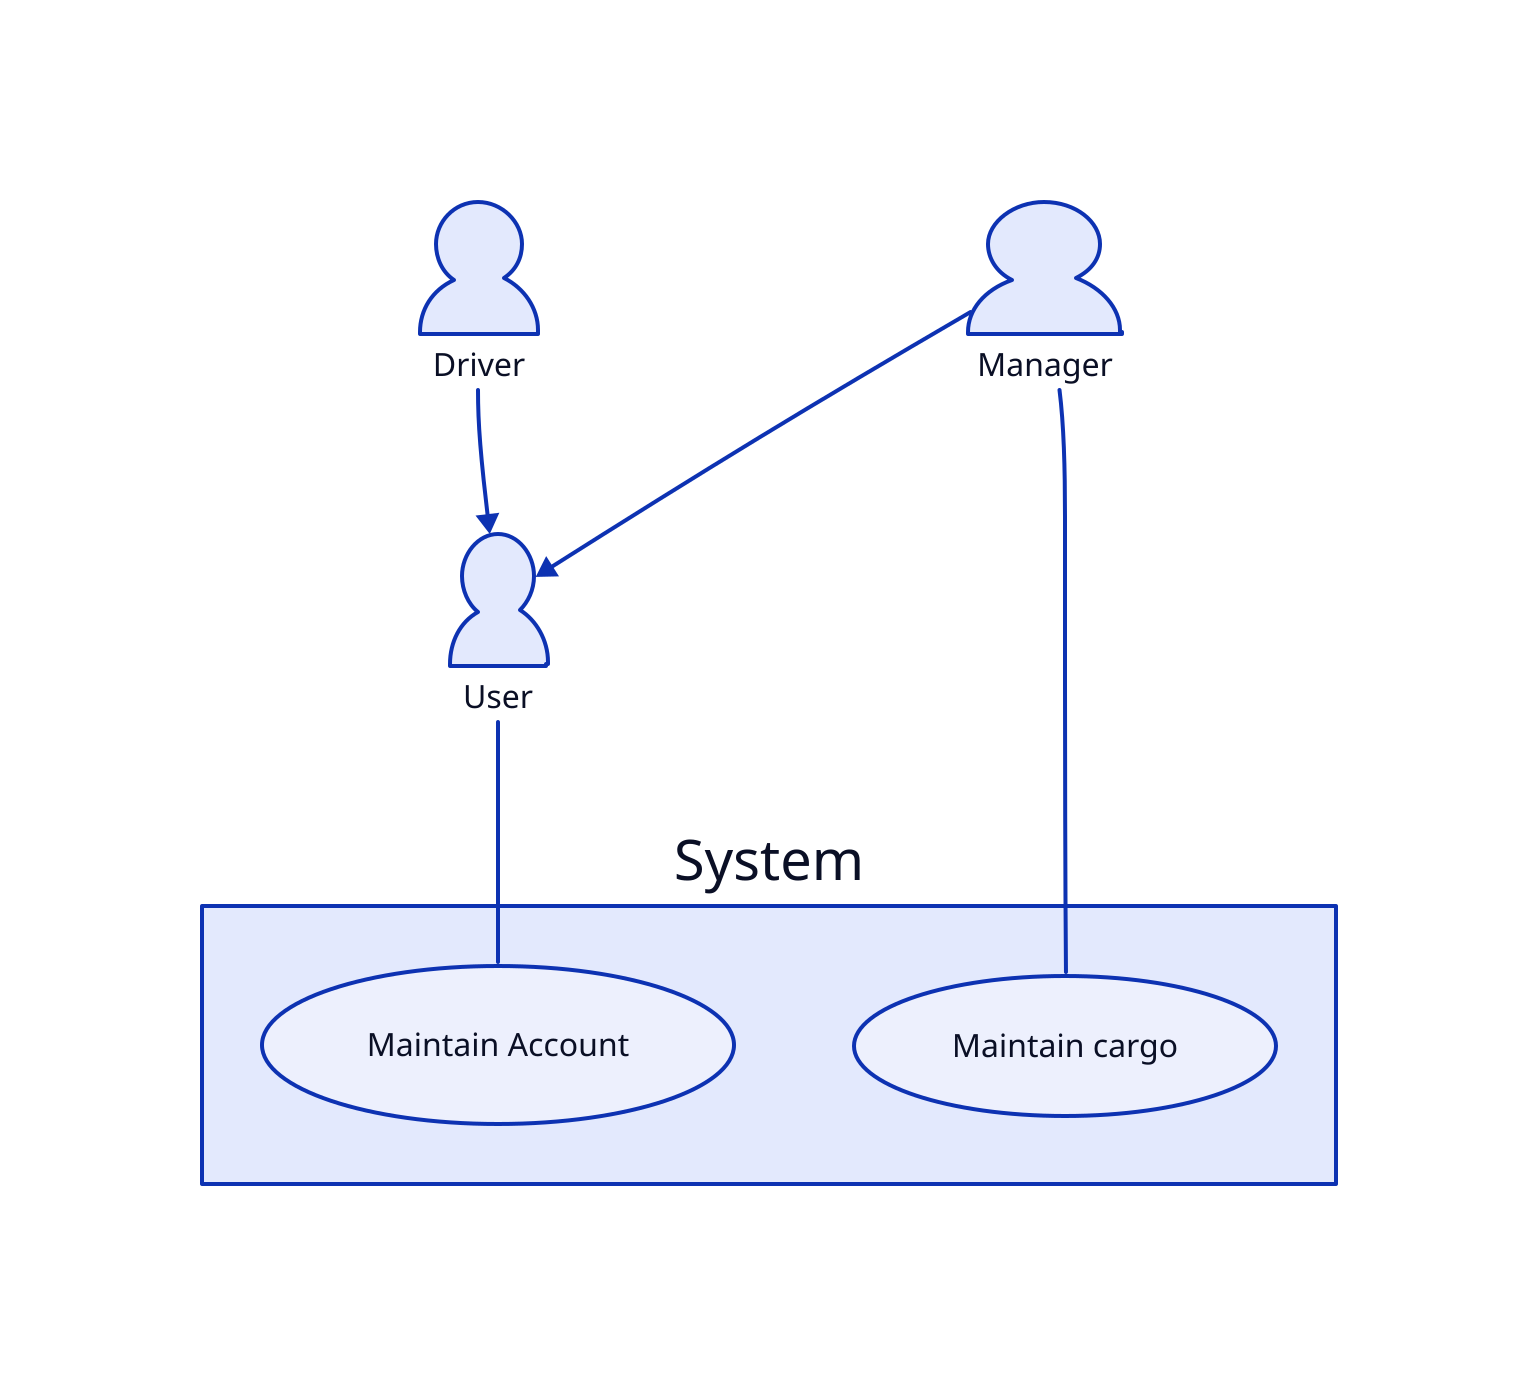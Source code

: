 sys: System{
    shape: rectangle
}

us: User {
    shape: person
}

td: Driver {
    shape: person    
}

mn: Manager {
    shape: person
}

sys.uc1: Maintain Account {
    shape: oval
}
sys.uc2: Maintain cargo {
    shape: oval
}

td -> us <- mn

us -- sys.uc1

mn -- sys.uc2